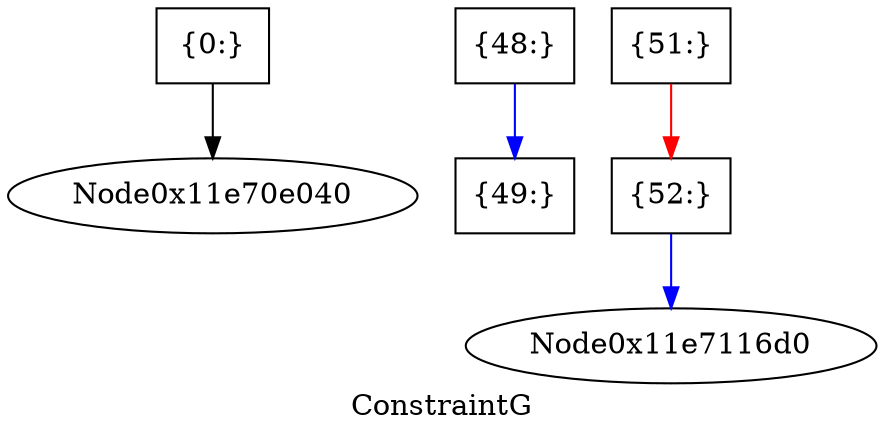 digraph "ConstraintG" {
	label="ConstraintG";

	Node0x11e70de70 [shape=record,shape=box,label="{0:}"];
	Node0x11e70de70 -> Node0x11e70e040[color=black];
	Node0x11e7145f0 [shape=record,shape=box,label="{48:}"];
	Node0x11e7145f0 -> Node0x11e7147c0[color=blue];
	Node0x11e7147c0 [shape=record,shape=box,label="{49:}"];
	Node0x11e714b60 [shape=record,shape=box,label="{51:}"];
	Node0x11e714b60 -> Node0x11e714d30[color=red];
	Node0x11e714d30 [shape=record,shape=box,label="{52:}"];
	Node0x11e714d30 -> Node0x11e7116d0[color=blue];
}
